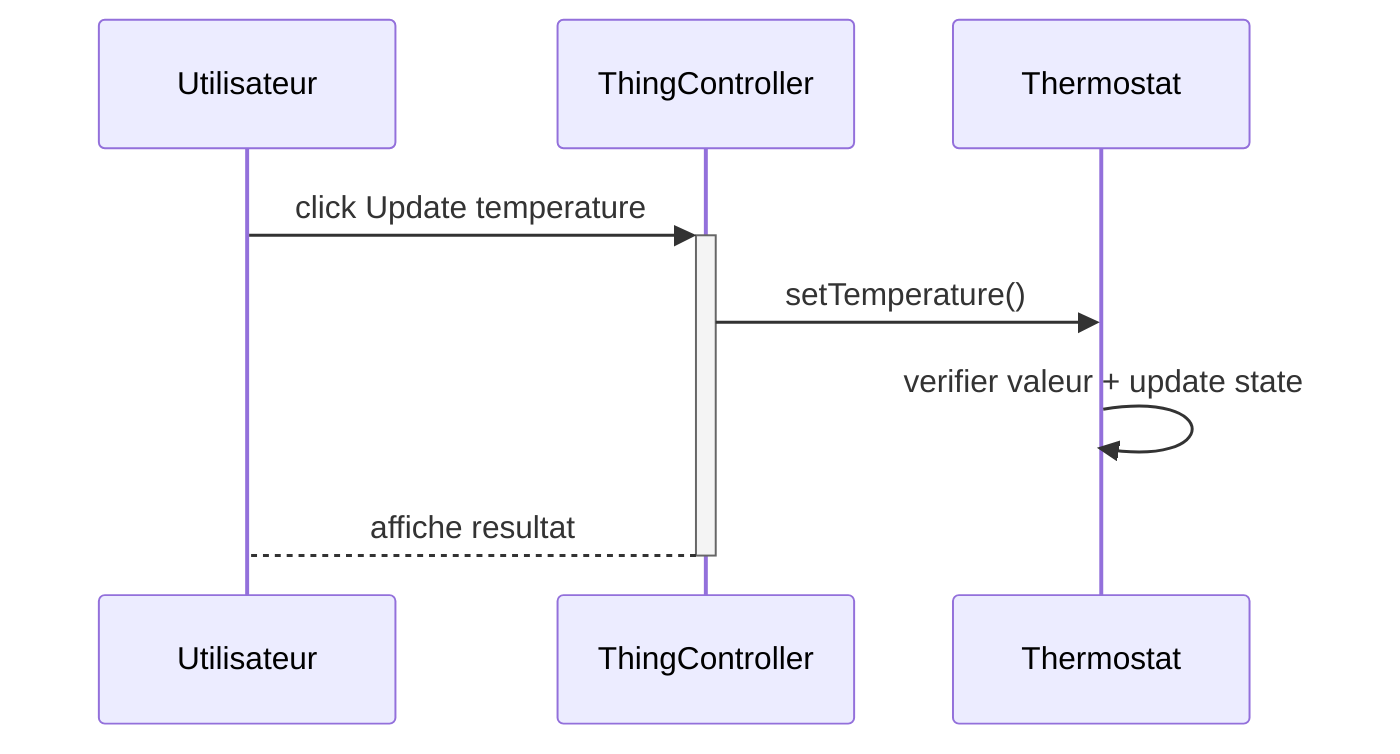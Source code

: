 sequenceDiagram
    participant Utilisateur
    participant ThingController
    participant Thermostat

    Utilisateur->>+ThingController: click Update temperature

    ThingController->>Thermostat:setTemperature()

    Thermostat->>Thermostat:verifier valeur + update state

    ThingController-->-Utilisateur: affiche resultat